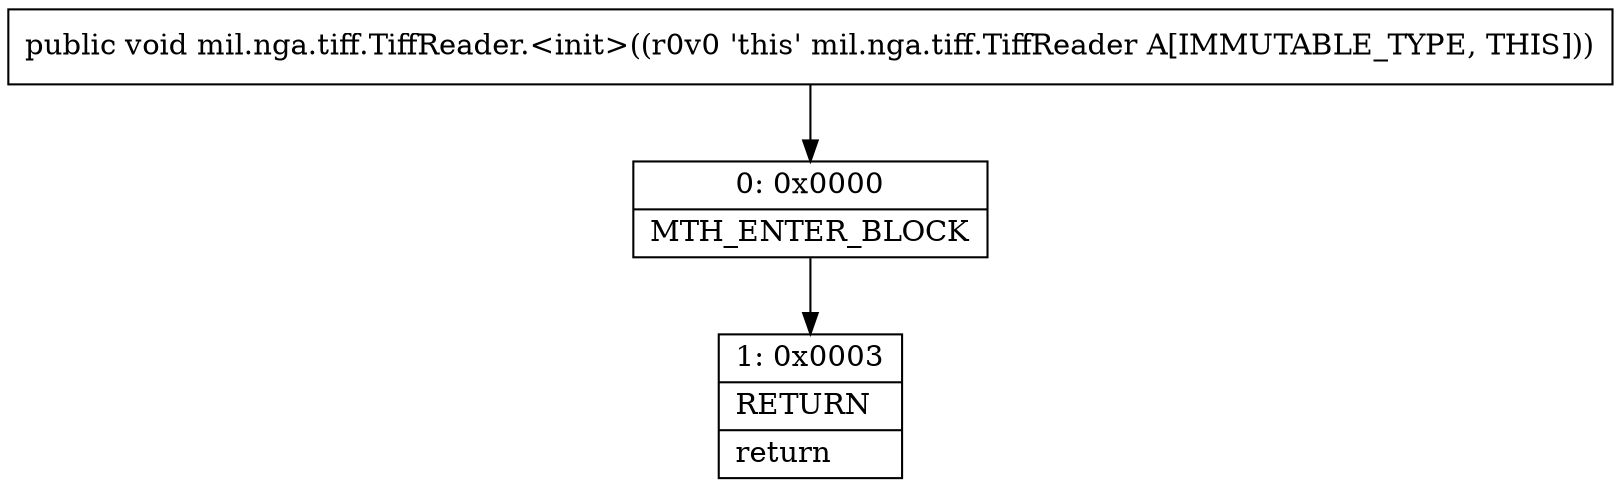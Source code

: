 digraph "CFG formil.nga.tiff.TiffReader.\<init\>()V" {
Node_0 [shape=record,label="{0\:\ 0x0000|MTH_ENTER_BLOCK\l}"];
Node_1 [shape=record,label="{1\:\ 0x0003|RETURN\l|return\l}"];
MethodNode[shape=record,label="{public void mil.nga.tiff.TiffReader.\<init\>((r0v0 'this' mil.nga.tiff.TiffReader A[IMMUTABLE_TYPE, THIS])) }"];
MethodNode -> Node_0;
Node_0 -> Node_1;
}

